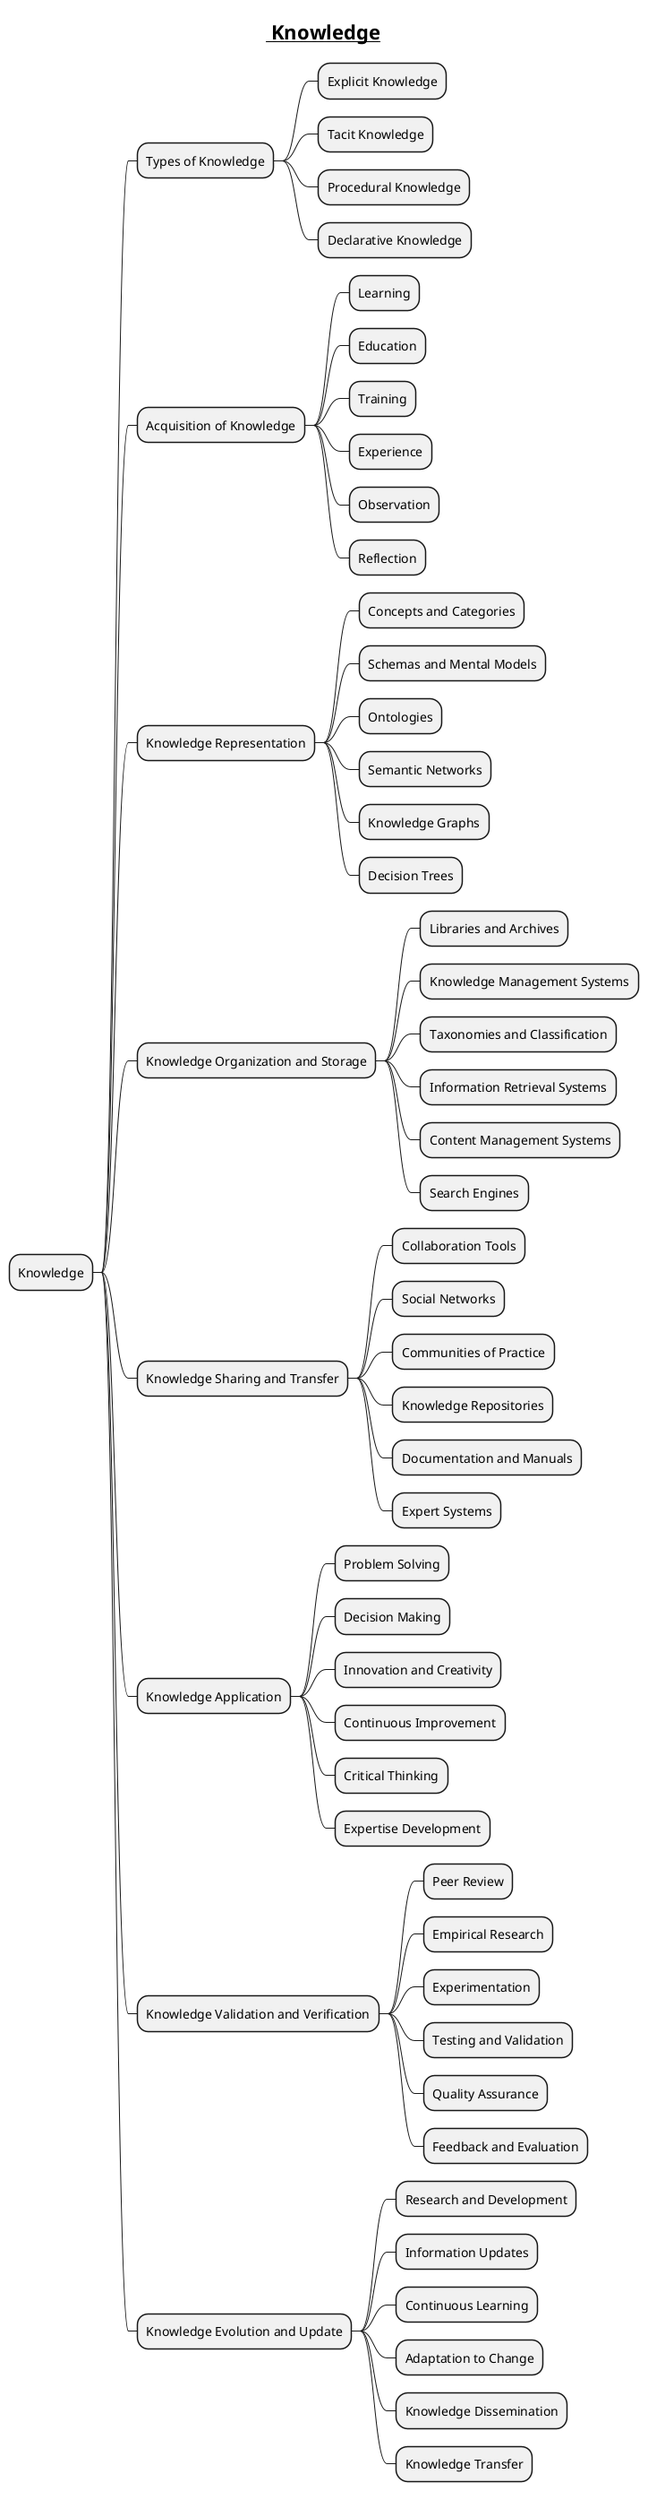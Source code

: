 @startmindmap
skinparam shadowing false

title =__ Knowledge__

* Knowledge
** Types of Knowledge
*** Explicit Knowledge
*** Tacit Knowledge
*** Procedural Knowledge
*** Declarative Knowledge

** Acquisition of Knowledge
*** Learning
*** Education
*** Training
*** Experience
*** Observation
*** Reflection

** Knowledge Representation
*** Concepts and Categories
*** Schemas and Mental Models
*** Ontologies
*** Semantic Networks
*** Knowledge Graphs
*** Decision Trees

** Knowledge Organization and Storage
*** Libraries and Archives
*** Knowledge Management Systems
*** Taxonomies and Classification
*** Information Retrieval Systems
*** Content Management Systems
*** Search Engines

** Knowledge Sharing and Transfer
*** Collaboration Tools
*** Social Networks
*** Communities of Practice
*** Knowledge Repositories
*** Documentation and Manuals
*** Expert Systems

** Knowledge Application
*** Problem Solving
*** Decision Making
*** Innovation and Creativity
*** Continuous Improvement
*** Critical Thinking
*** Expertise Development

** Knowledge Validation and Verification
*** Peer Review
*** Empirical Research
*** Experimentation
*** Testing and Validation
*** Quality Assurance
*** Feedback and Evaluation

** Knowledge Evolution and Update
*** Research and Development
*** Information Updates
*** Continuous Learning
*** Adaptation to Change
*** Knowledge Dissemination
*** Knowledge Transfer

@endmindmap
